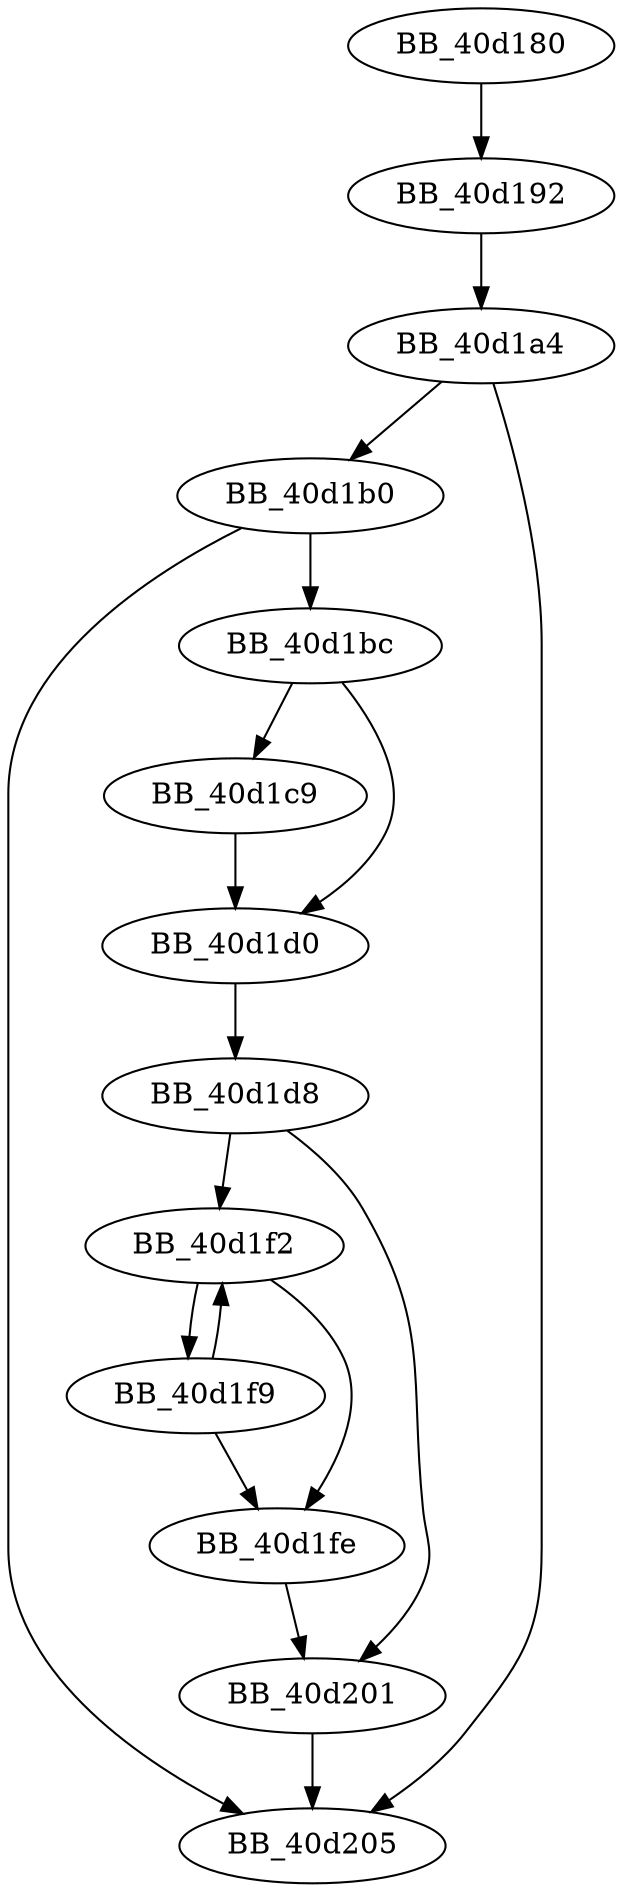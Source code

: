 DiGraph sub_40D180{
BB_40d180->BB_40d192
BB_40d192->BB_40d1a4
BB_40d1a4->BB_40d1b0
BB_40d1a4->BB_40d205
BB_40d1b0->BB_40d1bc
BB_40d1b0->BB_40d205
BB_40d1bc->BB_40d1c9
BB_40d1bc->BB_40d1d0
BB_40d1c9->BB_40d1d0
BB_40d1d0->BB_40d1d8
BB_40d1d8->BB_40d1f2
BB_40d1d8->BB_40d201
BB_40d1f2->BB_40d1f9
BB_40d1f2->BB_40d1fe
BB_40d1f9->BB_40d1f2
BB_40d1f9->BB_40d1fe
BB_40d1fe->BB_40d201
BB_40d201->BB_40d205
}
